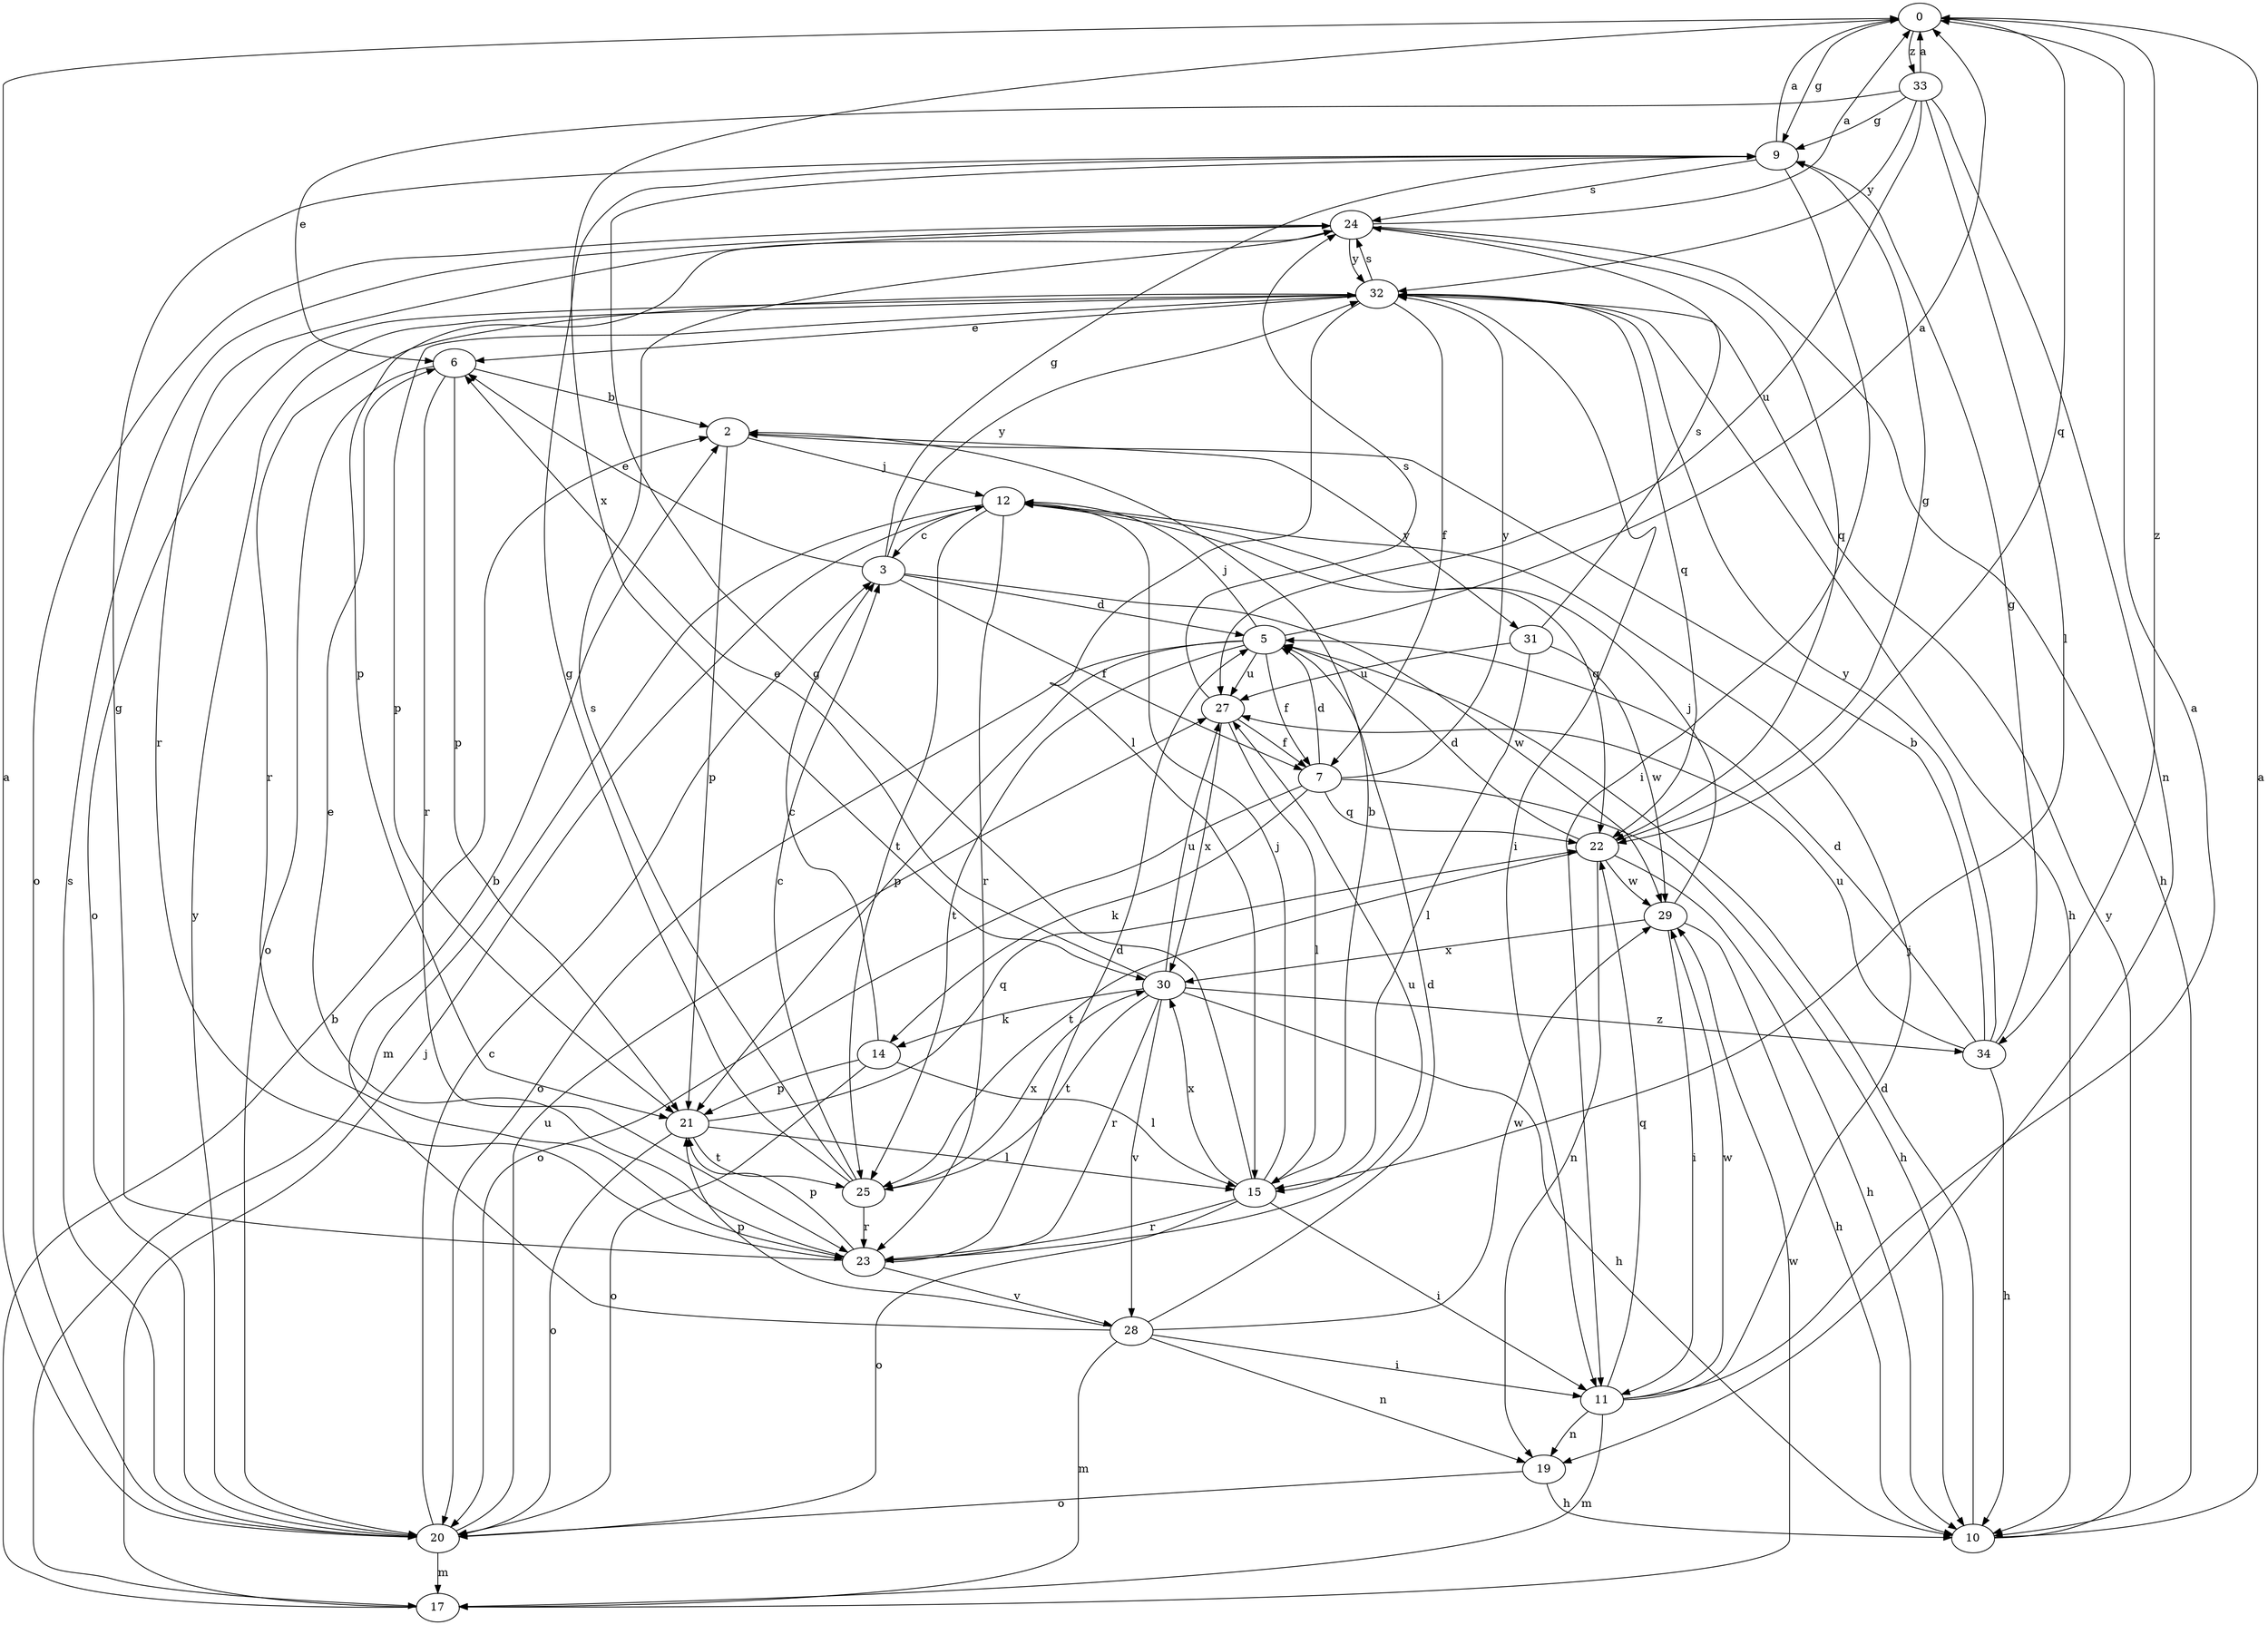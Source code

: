 strict digraph  {
0;
2;
3;
5;
6;
7;
9;
10;
11;
12;
14;
15;
17;
19;
20;
21;
22;
23;
24;
25;
27;
28;
29;
30;
31;
32;
33;
34;
0 -> 9  [label=g];
0 -> 22  [label=q];
0 -> 30  [label=x];
0 -> 33  [label=z];
0 -> 34  [label=z];
2 -> 12  [label=j];
2 -> 21  [label=p];
2 -> 31  [label=y];
3 -> 5  [label=d];
3 -> 6  [label=e];
3 -> 7  [label=f];
3 -> 9  [label=g];
3 -> 29  [label=w];
3 -> 32  [label=y];
5 -> 0  [label=a];
5 -> 7  [label=f];
5 -> 12  [label=j];
5 -> 20  [label=o];
5 -> 21  [label=p];
5 -> 25  [label=t];
5 -> 27  [label=u];
6 -> 2  [label=b];
6 -> 20  [label=o];
6 -> 21  [label=p];
6 -> 23  [label=r];
7 -> 5  [label=d];
7 -> 10  [label=h];
7 -> 14  [label=k];
7 -> 20  [label=o];
7 -> 22  [label=q];
7 -> 32  [label=y];
9 -> 0  [label=a];
9 -> 11  [label=i];
9 -> 24  [label=s];
10 -> 0  [label=a];
10 -> 5  [label=d];
10 -> 32  [label=y];
11 -> 0  [label=a];
11 -> 12  [label=j];
11 -> 17  [label=m];
11 -> 19  [label=n];
11 -> 22  [label=q];
11 -> 29  [label=w];
12 -> 3  [label=c];
12 -> 17  [label=m];
12 -> 22  [label=q];
12 -> 23  [label=r];
12 -> 25  [label=t];
14 -> 3  [label=c];
14 -> 15  [label=l];
14 -> 20  [label=o];
14 -> 21  [label=p];
15 -> 2  [label=b];
15 -> 9  [label=g];
15 -> 11  [label=i];
15 -> 12  [label=j];
15 -> 20  [label=o];
15 -> 23  [label=r];
15 -> 30  [label=x];
17 -> 2  [label=b];
17 -> 12  [label=j];
17 -> 29  [label=w];
19 -> 10  [label=h];
19 -> 20  [label=o];
20 -> 0  [label=a];
20 -> 3  [label=c];
20 -> 17  [label=m];
20 -> 24  [label=s];
20 -> 27  [label=u];
20 -> 32  [label=y];
21 -> 15  [label=l];
21 -> 20  [label=o];
21 -> 22  [label=q];
21 -> 25  [label=t];
22 -> 5  [label=d];
22 -> 9  [label=g];
22 -> 10  [label=h];
22 -> 19  [label=n];
22 -> 25  [label=t];
22 -> 29  [label=w];
23 -> 5  [label=d];
23 -> 6  [label=e];
23 -> 9  [label=g];
23 -> 21  [label=p];
23 -> 27  [label=u];
23 -> 28  [label=v];
24 -> 0  [label=a];
24 -> 10  [label=h];
24 -> 20  [label=o];
24 -> 21  [label=p];
24 -> 22  [label=q];
24 -> 23  [label=r];
24 -> 32  [label=y];
25 -> 3  [label=c];
25 -> 9  [label=g];
25 -> 23  [label=r];
25 -> 24  [label=s];
25 -> 30  [label=x];
27 -> 7  [label=f];
27 -> 15  [label=l];
27 -> 24  [label=s];
27 -> 30  [label=x];
28 -> 2  [label=b];
28 -> 5  [label=d];
28 -> 11  [label=i];
28 -> 17  [label=m];
28 -> 19  [label=n];
28 -> 21  [label=p];
28 -> 29  [label=w];
29 -> 10  [label=h];
29 -> 11  [label=i];
29 -> 12  [label=j];
29 -> 30  [label=x];
30 -> 6  [label=e];
30 -> 10  [label=h];
30 -> 14  [label=k];
30 -> 23  [label=r];
30 -> 25  [label=t];
30 -> 27  [label=u];
30 -> 28  [label=v];
30 -> 34  [label=z];
31 -> 15  [label=l];
31 -> 24  [label=s];
31 -> 27  [label=u];
31 -> 29  [label=w];
32 -> 6  [label=e];
32 -> 7  [label=f];
32 -> 10  [label=h];
32 -> 11  [label=i];
32 -> 15  [label=l];
32 -> 20  [label=o];
32 -> 21  [label=p];
32 -> 22  [label=q];
32 -> 23  [label=r];
32 -> 24  [label=s];
33 -> 0  [label=a];
33 -> 6  [label=e];
33 -> 9  [label=g];
33 -> 15  [label=l];
33 -> 19  [label=n];
33 -> 27  [label=u];
33 -> 32  [label=y];
34 -> 2  [label=b];
34 -> 5  [label=d];
34 -> 9  [label=g];
34 -> 10  [label=h];
34 -> 27  [label=u];
34 -> 32  [label=y];
}
